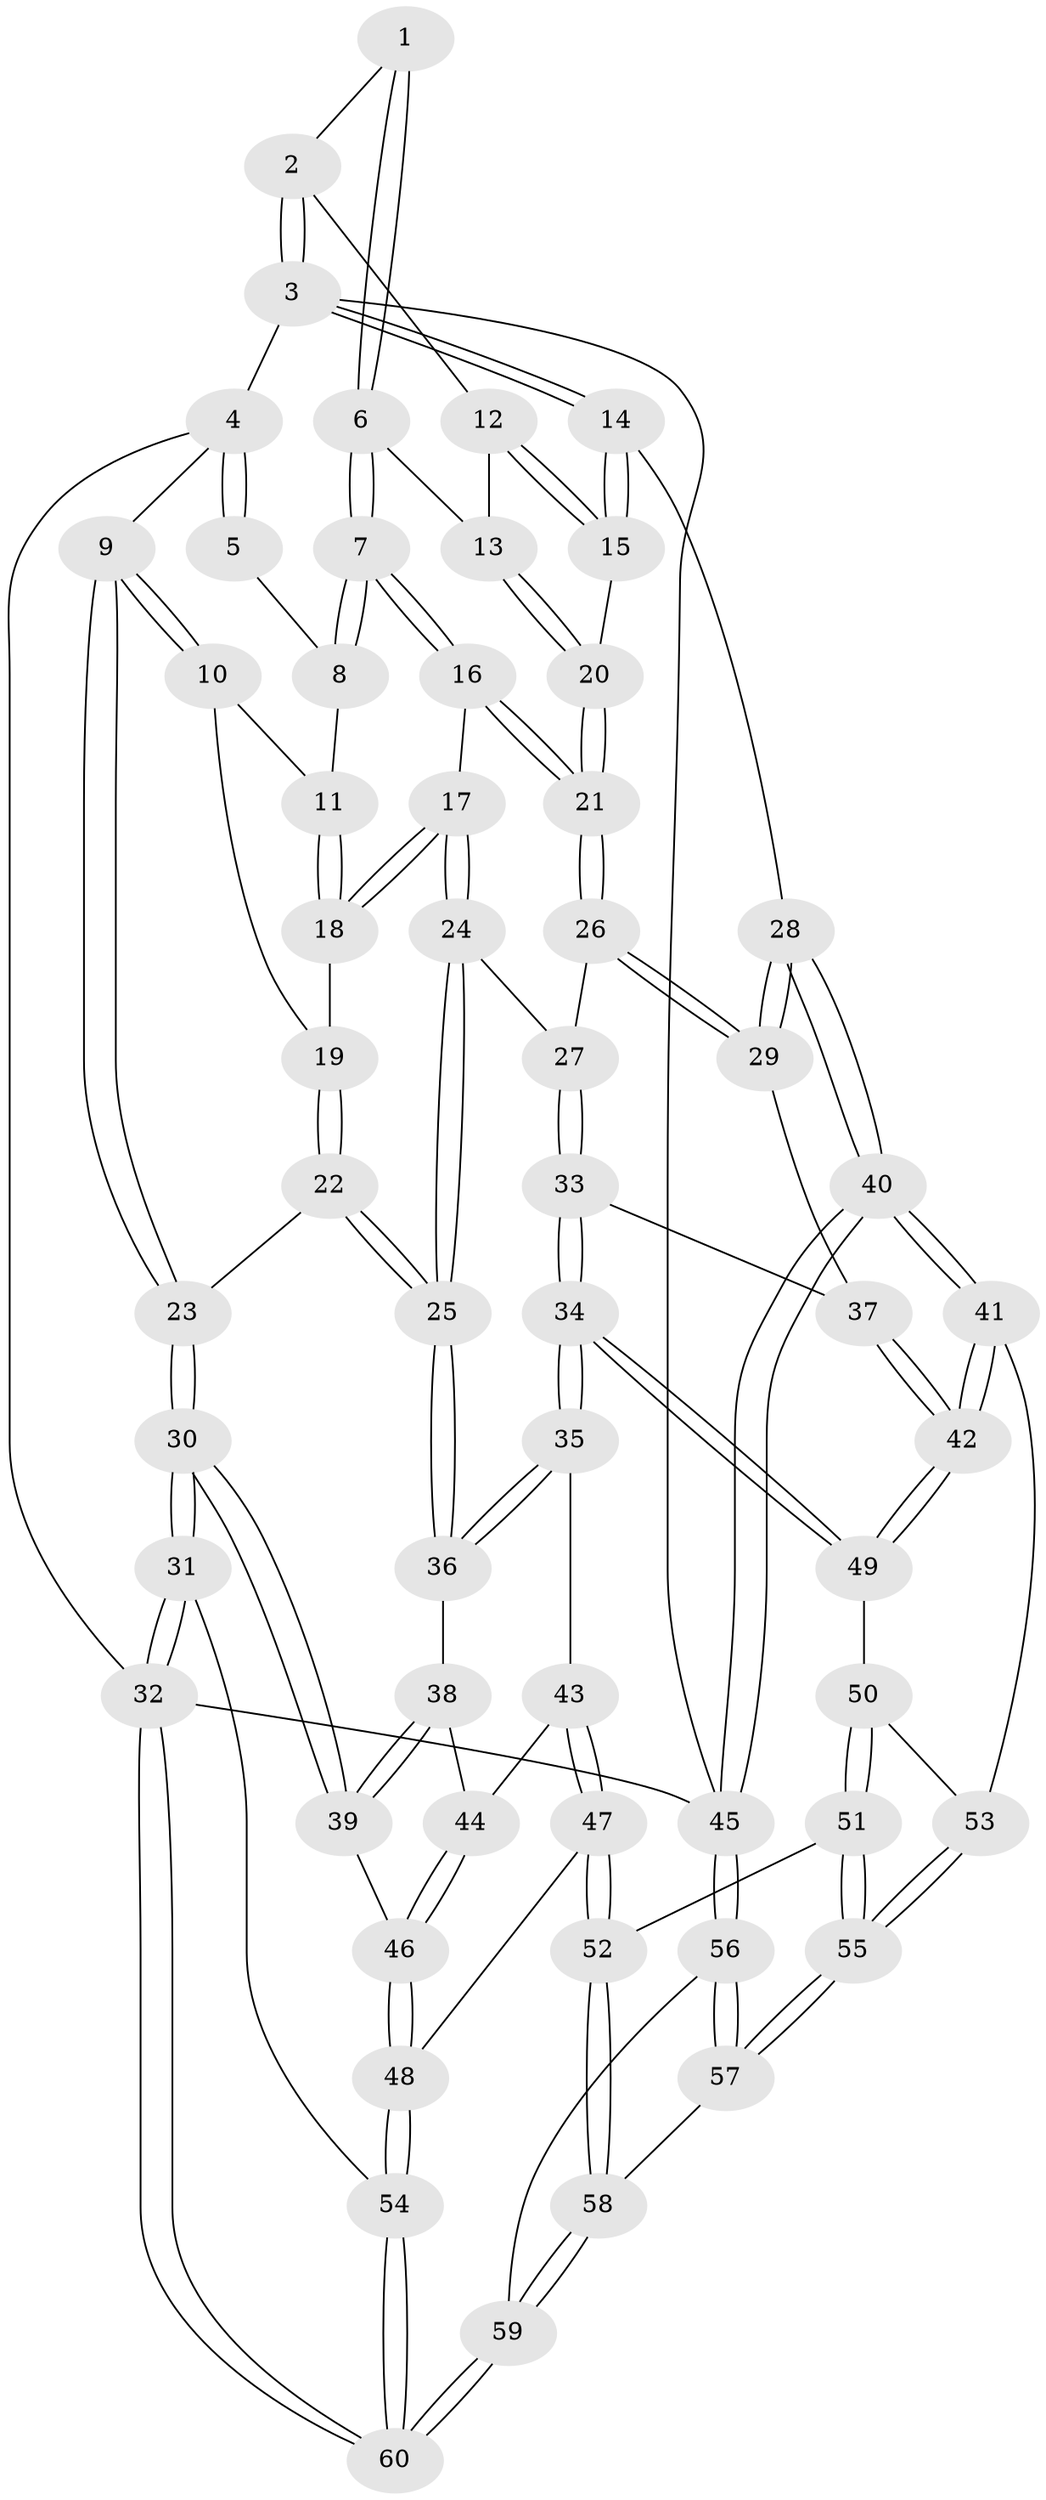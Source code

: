 // Generated by graph-tools (version 1.1) at 2025/51/03/09/25 03:51:11]
// undirected, 60 vertices, 147 edges
graph export_dot {
graph [start="1"]
  node [color=gray90,style=filled];
  1 [pos="+0.7109699690722028+0"];
  2 [pos="+1+0"];
  3 [pos="+1+0"];
  4 [pos="+0+0"];
  5 [pos="+0.5173326992798197+0"];
  6 [pos="+0.707937631694925+0.11985578283699137"];
  7 [pos="+0.5780204656473971+0.20213104992743092"];
  8 [pos="+0.48509705770743244+0.03927527825313272"];
  9 [pos="+0+0"];
  10 [pos="+0.2530840468067559+0.12443662213025568"];
  11 [pos="+0.3156970555544393+0.14083677852170226"];
  12 [pos="+0.8696099398265141+0.15566560284242487"];
  13 [pos="+0.792005597894724+0.17363491346883542"];
  14 [pos="+1+0.24544758316379156"];
  15 [pos="+1+0.22002603121028166"];
  16 [pos="+0.5689637496797659+0.2166362862075708"];
  17 [pos="+0.5153018771450987+0.2764002898237404"];
  18 [pos="+0.48317615927573904+0.2619545044416878"];
  19 [pos="+0.3349010163426044+0.31237830199734895"];
  20 [pos="+0.8109819207971007+0.34293920798967814"];
  21 [pos="+0.806136079242668+0.3695798295956686"];
  22 [pos="+0.21630004009171178+0.43197552965577946"];
  23 [pos="+0+0.29055625020113046"];
  24 [pos="+0.5205229711232144+0.3747745915333222"];
  25 [pos="+0.275709742624325+0.48389967774601783"];
  26 [pos="+0.8061609045130602+0.3712677819067841"];
  27 [pos="+0.5701333080687043+0.4338263708290863"];
  28 [pos="+1+0.46926561729733574"];
  29 [pos="+0.8849325459982567+0.4720584988823284"];
  30 [pos="+0+0.7589946561347486"];
  31 [pos="+0+0.7707683947050331"];
  32 [pos="+0+1"];
  33 [pos="+0.5988631074992732+0.6183572613824792"];
  34 [pos="+0.598045875133445+0.6208010975735"];
  35 [pos="+0.44297052873090487+0.6329073558563768"];
  36 [pos="+0.2764737869135+0.4876764953302859"];
  37 [pos="+0.8508444826283519+0.5206049664453805"];
  38 [pos="+0.2390206727248488+0.6065796115718848"];
  39 [pos="+0.01411084485283174+0.7362354579960153"];
  40 [pos="+1+0.8120564299376626"];
  41 [pos="+0.9002663544755818+0.7688679906679328"];
  42 [pos="+0.8656812296706584+0.7183673790588595"];
  43 [pos="+0.3803341365821203+0.7105469016821808"];
  44 [pos="+0.2713936244567107+0.6729630071130336"];
  45 [pos="+1+1"];
  46 [pos="+0.23884614766537163+0.7702944790544641"];
  47 [pos="+0.3728808142777563+0.8487553334618878"];
  48 [pos="+0.3145533652935885+0.8615829524838917"];
  49 [pos="+0.6078946587930181+0.6518712342988965"];
  50 [pos="+0.6078357068435429+0.6545323417989047"];
  51 [pos="+0.577517544376601+0.8159107889626963"];
  52 [pos="+0.4147033176975981+0.8660508762477079"];
  53 [pos="+0.8144516714810263+0.8402850418611658"];
  54 [pos="+0.29151006196114965+0.885778501618051"];
  55 [pos="+0.7106364625822532+0.988952728584724"];
  56 [pos="+0.737914635153098+1"];
  57 [pos="+0.7219909719330739+1"];
  58 [pos="+0.42600668520912305+0.9148663595488511"];
  59 [pos="+0.39886349089215234+1"];
  60 [pos="+0.007387677355775352+1"];
  1 -- 2;
  1 -- 6;
  1 -- 6;
  2 -- 3;
  2 -- 3;
  2 -- 12;
  3 -- 4;
  3 -- 14;
  3 -- 14;
  3 -- 45;
  4 -- 5;
  4 -- 5;
  4 -- 9;
  4 -- 32;
  5 -- 8;
  6 -- 7;
  6 -- 7;
  6 -- 13;
  7 -- 8;
  7 -- 8;
  7 -- 16;
  7 -- 16;
  8 -- 11;
  9 -- 10;
  9 -- 10;
  9 -- 23;
  9 -- 23;
  10 -- 11;
  10 -- 19;
  11 -- 18;
  11 -- 18;
  12 -- 13;
  12 -- 15;
  12 -- 15;
  13 -- 20;
  13 -- 20;
  14 -- 15;
  14 -- 15;
  14 -- 28;
  15 -- 20;
  16 -- 17;
  16 -- 21;
  16 -- 21;
  17 -- 18;
  17 -- 18;
  17 -- 24;
  17 -- 24;
  18 -- 19;
  19 -- 22;
  19 -- 22;
  20 -- 21;
  20 -- 21;
  21 -- 26;
  21 -- 26;
  22 -- 23;
  22 -- 25;
  22 -- 25;
  23 -- 30;
  23 -- 30;
  24 -- 25;
  24 -- 25;
  24 -- 27;
  25 -- 36;
  25 -- 36;
  26 -- 27;
  26 -- 29;
  26 -- 29;
  27 -- 33;
  27 -- 33;
  28 -- 29;
  28 -- 29;
  28 -- 40;
  28 -- 40;
  29 -- 37;
  30 -- 31;
  30 -- 31;
  30 -- 39;
  30 -- 39;
  31 -- 32;
  31 -- 32;
  31 -- 54;
  32 -- 60;
  32 -- 60;
  32 -- 45;
  33 -- 34;
  33 -- 34;
  33 -- 37;
  34 -- 35;
  34 -- 35;
  34 -- 49;
  34 -- 49;
  35 -- 36;
  35 -- 36;
  35 -- 43;
  36 -- 38;
  37 -- 42;
  37 -- 42;
  38 -- 39;
  38 -- 39;
  38 -- 44;
  39 -- 46;
  40 -- 41;
  40 -- 41;
  40 -- 45;
  40 -- 45;
  41 -- 42;
  41 -- 42;
  41 -- 53;
  42 -- 49;
  42 -- 49;
  43 -- 44;
  43 -- 47;
  43 -- 47;
  44 -- 46;
  44 -- 46;
  45 -- 56;
  45 -- 56;
  46 -- 48;
  46 -- 48;
  47 -- 48;
  47 -- 52;
  47 -- 52;
  48 -- 54;
  48 -- 54;
  49 -- 50;
  50 -- 51;
  50 -- 51;
  50 -- 53;
  51 -- 52;
  51 -- 55;
  51 -- 55;
  52 -- 58;
  52 -- 58;
  53 -- 55;
  53 -- 55;
  54 -- 60;
  54 -- 60;
  55 -- 57;
  55 -- 57;
  56 -- 57;
  56 -- 57;
  56 -- 59;
  57 -- 58;
  58 -- 59;
  58 -- 59;
  59 -- 60;
  59 -- 60;
}

